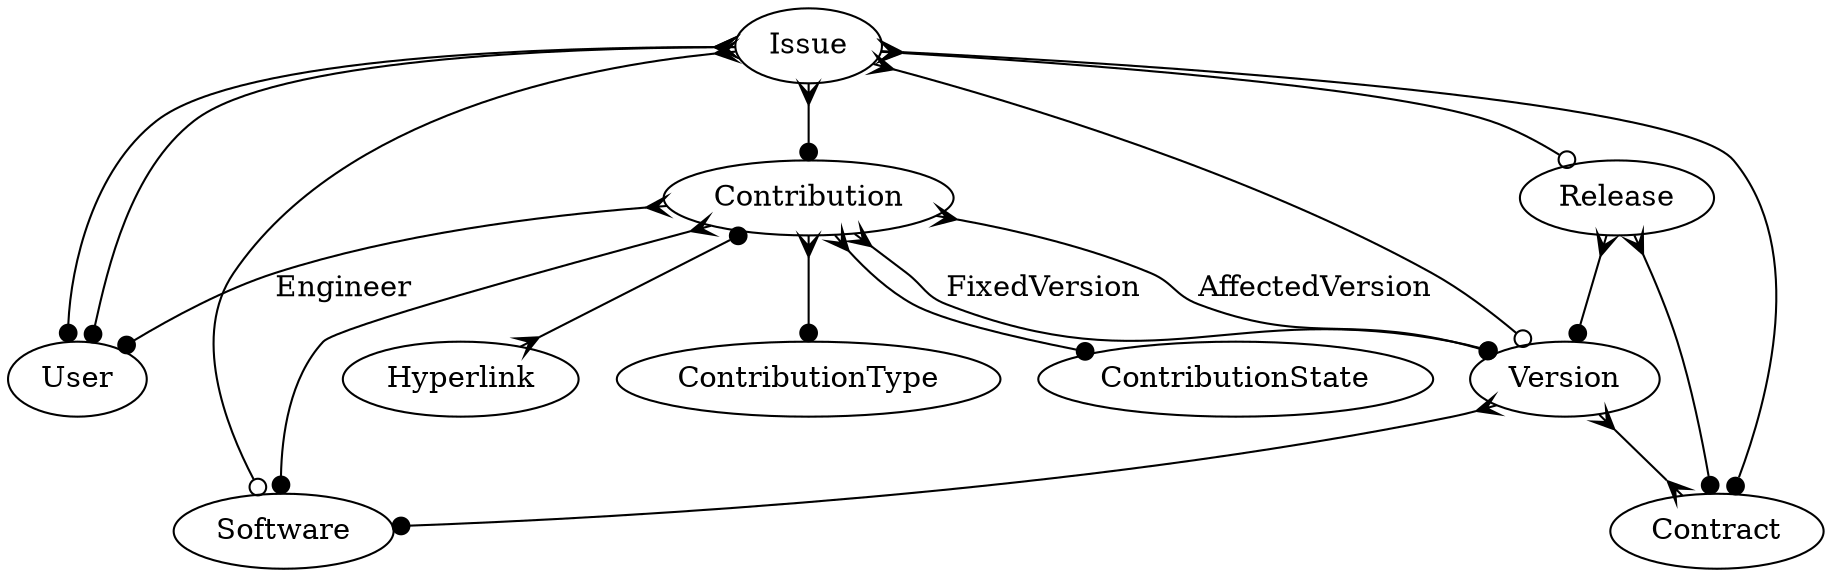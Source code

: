 digraph contribution {

//rotate=90;

Issue -> User [arrowhead=dot,dir=both,arrowtail=crow]
Issue -> Contribution [arrowhead=dot,dir=both,arrowtail=crow]
Issue -> Contract [arrowhead=dot,dir=both,arrowtail=crow]
Issue -> User [arrowhead=dot,dir=both,arrowtail=crow]
Issue -> Release [arrowhead=odot,dir=both,arrowtail=crow]
Issue -> Version [arrowhead=odot,dir=both,arrowtail=crow]
Issue -> Software [arrowhead=odot,dir=both,arrowtail=crow]

Version -> Software [arrowhead=dot,dir=both,arrowtail=crow]
Version -> Contract [arrowhead=crow,dir=both,arrowtail=crow]

Release -> Contract [arrowhead=dot,dir=both,arrowtail=crow]
Release -> Version [arrowhead=dot,dir=both,arrowtail=crow]

Contribution -> ContributionType [arrowhead=dot,dir=both,arrowtail=crow]
Contribution -> ContributionState [arrowhead=dot,dir=both,arrowtail=crow]
Contribution -> Software [arrowhead=dot,dir=both,arrowtail=crow]
Contribution -> User [label="Engineer",arrowhead=dot,dir=both,arrowtail=crow]
Contribution -> Version [label="AffectedVersion",arrowhead=dot,dir=both,arrowtail=crow]
Contribution -> Version [label="FixedVersion",arrowhead=dot,dir=both,arrowtail=crow]
Contribution -> Hyperlink [arrowhead=crow,dir=both,arrowtail=dot]

}
